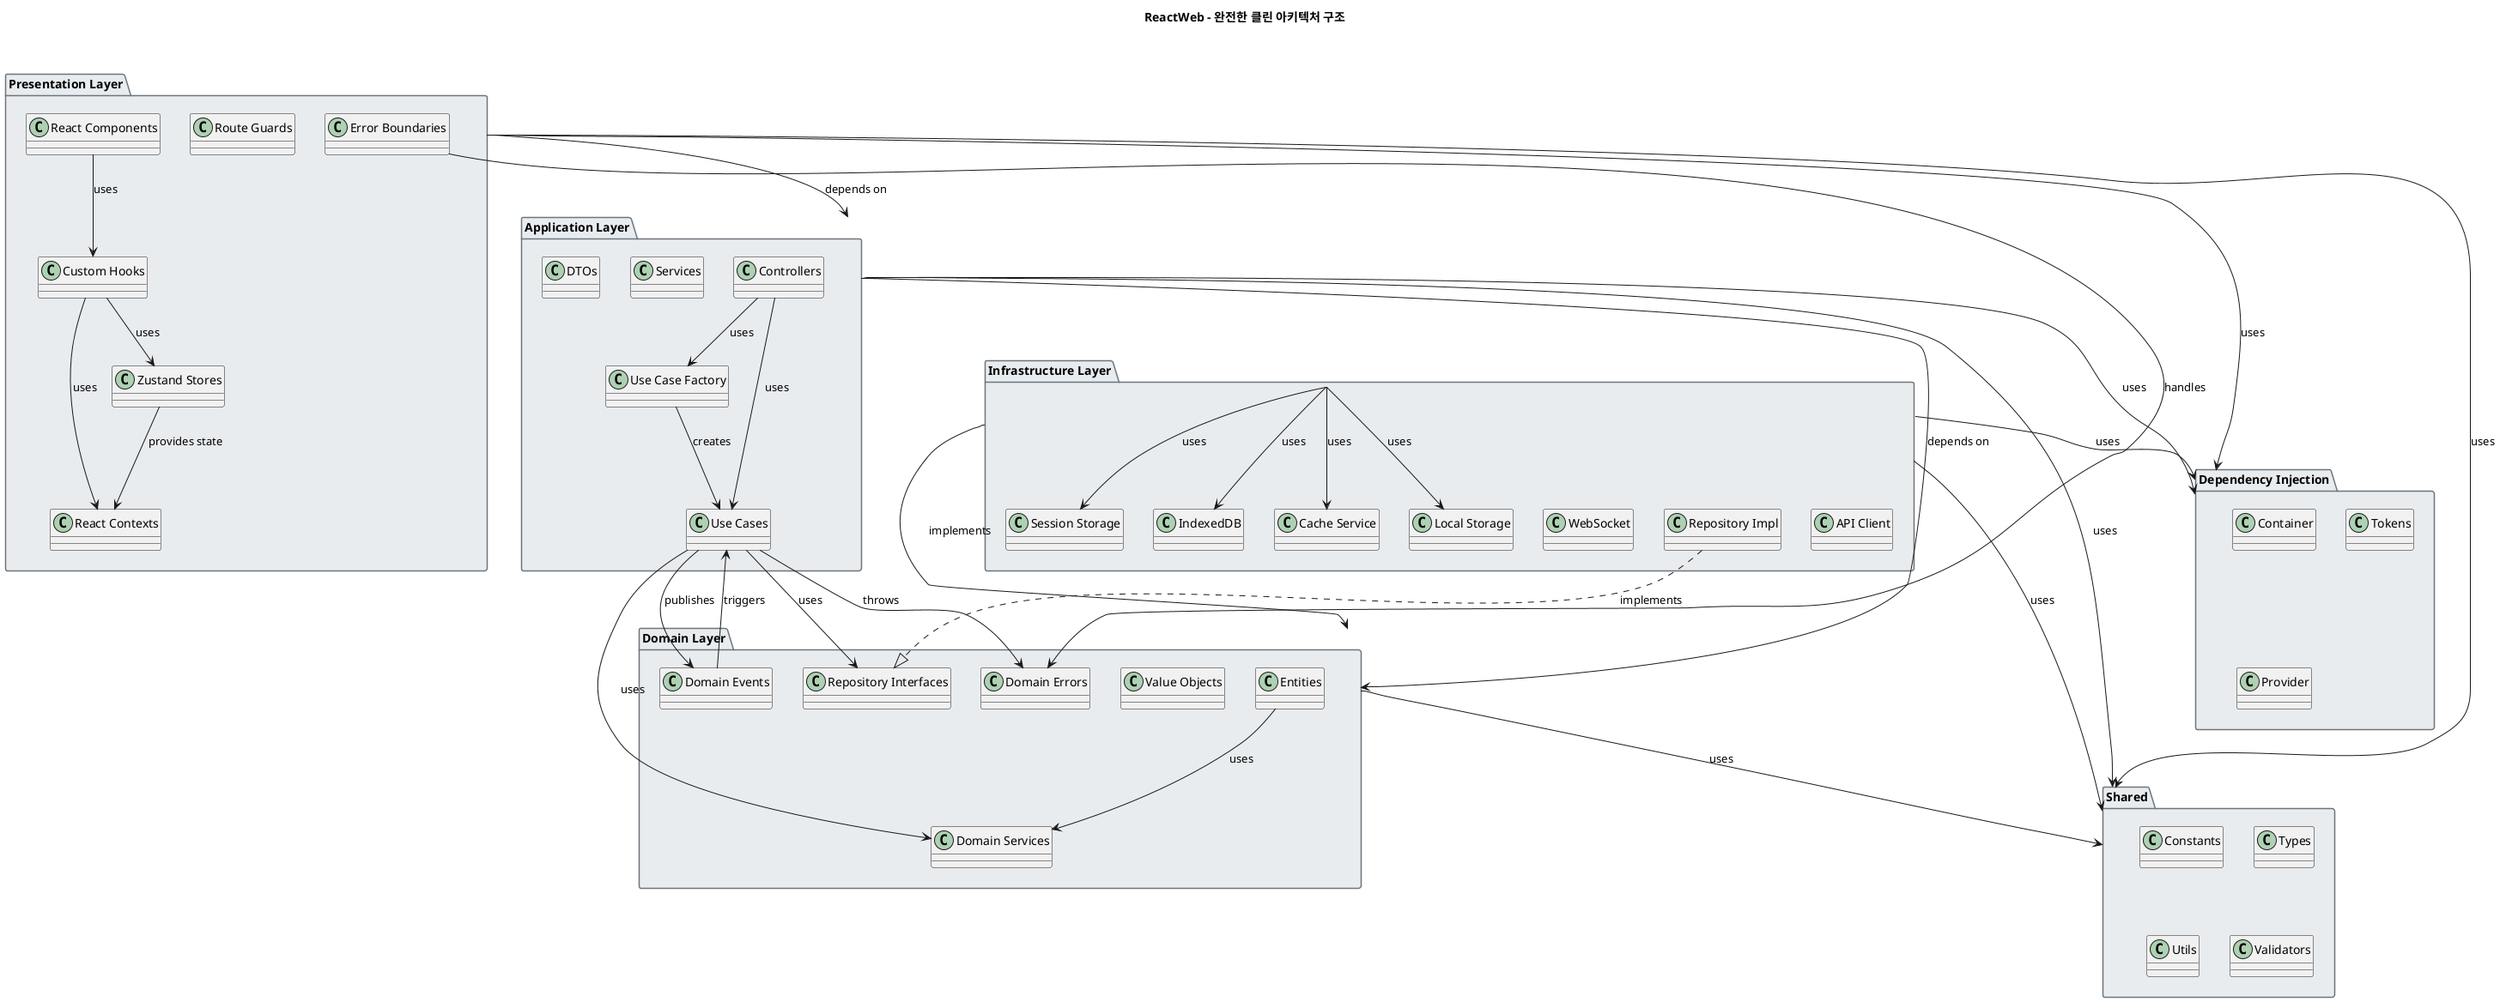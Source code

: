 @startuml ReactWeb Clean Architecture

skinparam backgroundColor #FFFFFF
skinparam package {
    BackgroundColor #E9ECEF
    BorderColor #6C757D
}

title ReactWeb - 완전한 클린 아키텍처 구조

package "Presentation Layer" as Presentation {
    class "React Components" as Components
    class "Zustand Stores" as Stores
    class "React Contexts" as Contexts
    class "Custom Hooks" as Hooks
    class "Route Guards" as RouteGuards
    class "Error Boundaries" as ErrorBoundaries
}

package "Application Layer" as Application {
    class "Use Cases" as UseCases
    class "Controllers" as Controllers
    class "Services" as Services
    class "DTOs" as DTOs
    class "Use Case Factory" as UseCaseFactory
}

package "Domain Layer" as Domain {
    class "Entities" as Entities
    class "Value Objects" as ValueObjects
    class "Repository Interfaces" as RepoInterfaces
    class "Domain Services" as DomainServices
    class "Domain Events" as DomainEvents
    class "Domain Errors" as DomainErrors
}

package "Infrastructure Layer" as Infrastructure {
    class "API Client" as APIClient
    class "Repository Impl" as RepoImpl
    class "WebSocket" as WebSocket
    class "Local Storage" as LocalStorage
    class "Session Storage" as SessionStorage
    class "IndexedDB" as IndexedDB
    class "Cache Service" as CacheService
}

package "Shared" as Shared {
    class "Constants" as Constants
    class "Types" as Types
    class "Utils" as Utils
    class "Validators" as Validators
}

package "Dependency Injection" as DI {
    class "Container" as Container
    class "Tokens" as Tokens
    class "Provider" as Provider
}

' 핵심 의존성 관계 (클린 아키텍처 원칙)
Presentation --> Application : depends on
Application --> Domain : depends on
Infrastructure --> Domain : implements

' Shared Layer (모든 계층에서 사용)
Presentation --> Shared : uses
Application --> Shared : uses
Domain --> Shared : uses
Infrastructure --> Shared : uses

' DI Container 관계
Presentation --> DI : uses
Application --> DI : uses
Infrastructure --> DI : uses

' 주요 구현 관계
RepoImpl ..|> RepoInterfaces : implements
UseCases --> RepoInterfaces : uses
Controllers --> UseCases : uses
Components --> Hooks : uses
Hooks --> Stores : uses

' Use Case Factory 관계
UseCaseFactory --> UseCases : creates
Controllers --> UseCaseFactory : uses

' 상태 관리 관계
Stores --> Contexts : provides state
Hooks --> Contexts : uses

' 에러 처리 관계
ErrorBoundaries --> DomainErrors : handles
UseCases --> DomainErrors : throws

' 데이터 영속성 관계
Infrastructure --> LocalStorage : uses
Infrastructure --> SessionStorage : uses
Infrastructure --> IndexedDB : uses
Infrastructure --> CacheService : uses

' 도메인 서비스 관계
UseCases --> DomainServices : uses
Entities --> DomainServices : uses

' 도메인 이벤트 관계
DomainEvents --> UseCases : triggers
UseCases --> DomainEvents : publishes

@enduml 